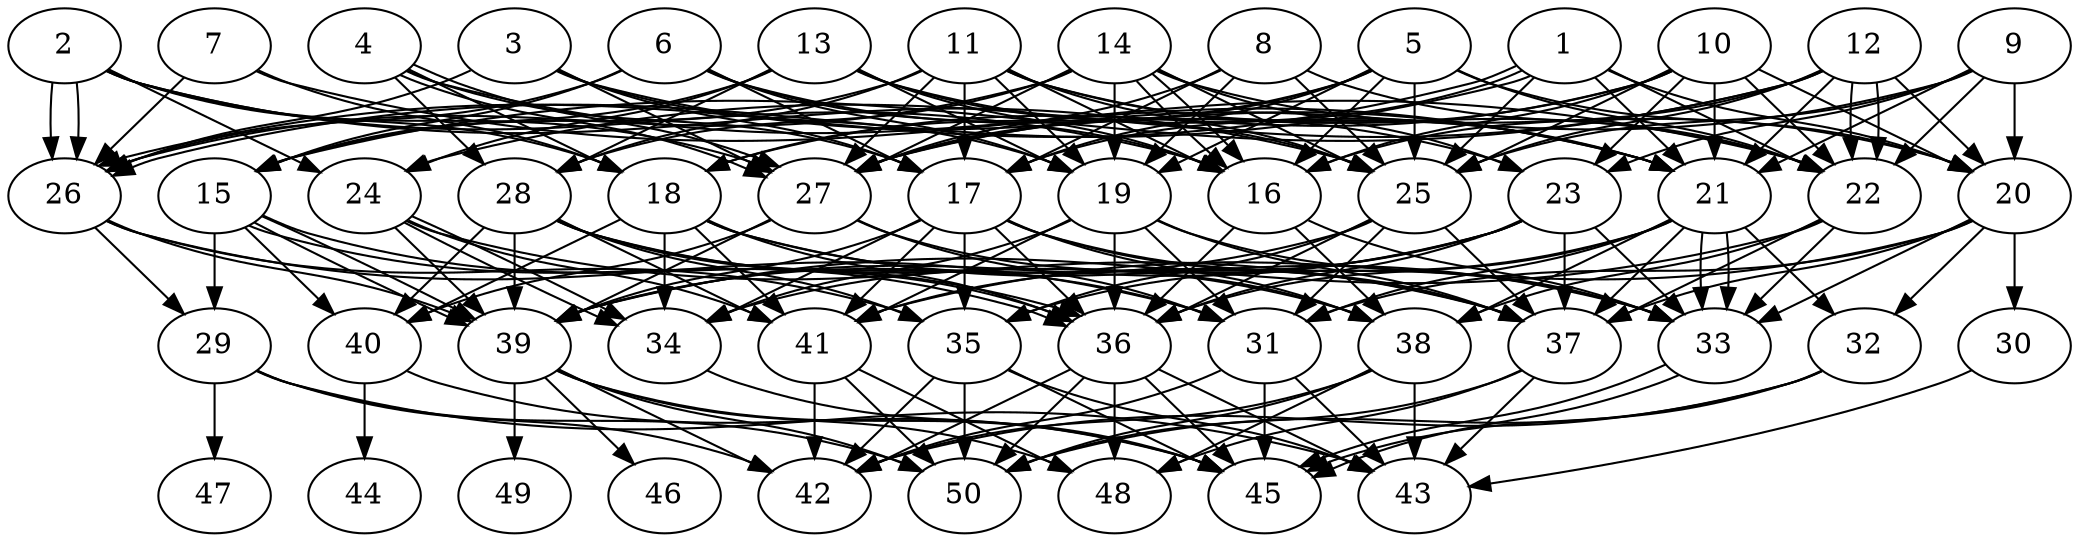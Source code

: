 // DAG automatically generated by daggen at Thu Oct  3 14:07:57 2019
// ./daggen --dot -n 50 --ccr 0.5 --fat 0.7 --regular 0.9 --density 0.7 --mindata 5242880 --maxdata 52428800 
digraph G {
  1 [size="70965248", alpha="0.08", expect_size="35482624"] 
  1 -> 17 [size ="35482624"]
  1 -> 20 [size ="35482624"]
  1 -> 21 [size ="35482624"]
  1 -> 22 [size ="35482624"]
  1 -> 25 [size ="35482624"]
  1 -> 26 [size ="35482624"]
  1 -> 26 [size ="35482624"]
  2 [size="48379904", alpha="0.03", expect_size="24189952"] 
  2 -> 16 [size ="24189952"]
  2 -> 18 [size ="24189952"]
  2 -> 24 [size ="24189952"]
  2 -> 25 [size ="24189952"]
  2 -> 26 [size ="24189952"]
  2 -> 26 [size ="24189952"]
  2 -> 27 [size ="24189952"]
  3 [size="78688256", alpha="0.06", expect_size="39344128"] 
  3 -> 17 [size ="39344128"]
  3 -> 19 [size ="39344128"]
  3 -> 21 [size ="39344128"]
  3 -> 26 [size ="39344128"]
  3 -> 27 [size ="39344128"]
  4 [size="75132928", alpha="0.13", expect_size="37566464"] 
  4 -> 17 [size ="37566464"]
  4 -> 18 [size ="37566464"]
  4 -> 21 [size ="37566464"]
  4 -> 27 [size ="37566464"]
  4 -> 27 [size ="37566464"]
  4 -> 28 [size ="37566464"]
  5 [size="26286080", alpha="0.15", expect_size="13143040"] 
  5 -> 16 [size ="13143040"]
  5 -> 17 [size ="13143040"]
  5 -> 18 [size ="13143040"]
  5 -> 19 [size ="13143040"]
  5 -> 20 [size ="13143040"]
  5 -> 22 [size ="13143040"]
  5 -> 25 [size ="13143040"]
  5 -> 27 [size ="13143040"]
  6 [size="64120832", alpha="0.08", expect_size="32060416"] 
  6 -> 15 [size ="32060416"]
  6 -> 16 [size ="32060416"]
  6 -> 17 [size ="32060416"]
  6 -> 19 [size ="32060416"]
  6 -> 23 [size ="32060416"]
  6 -> 26 [size ="32060416"]
  7 [size="84217856", alpha="0.10", expect_size="42108928"] 
  7 -> 18 [size ="42108928"]
  7 -> 22 [size ="42108928"]
  7 -> 26 [size ="42108928"]
  8 [size="94652416", alpha="0.20", expect_size="47326208"] 
  8 -> 17 [size ="47326208"]
  8 -> 19 [size ="47326208"]
  8 -> 22 [size ="47326208"]
  8 -> 25 [size ="47326208"]
  8 -> 27 [size ="47326208"]
  9 [size="30777344", alpha="0.12", expect_size="15388672"] 
  9 -> 20 [size ="15388672"]
  9 -> 21 [size ="15388672"]
  9 -> 22 [size ="15388672"]
  9 -> 23 [size ="15388672"]
  9 -> 25 [size ="15388672"]
  9 -> 27 [size ="15388672"]
  10 [size="49078272", alpha="0.13", expect_size="24539136"] 
  10 -> 16 [size ="24539136"]
  10 -> 18 [size ="24539136"]
  10 -> 20 [size ="24539136"]
  10 -> 21 [size ="24539136"]
  10 -> 22 [size ="24539136"]
  10 -> 23 [size ="24539136"]
  10 -> 25 [size ="24539136"]
  10 -> 27 [size ="24539136"]
  11 [size="56600576", alpha="0.03", expect_size="28300288"] 
  11 -> 15 [size ="28300288"]
  11 -> 16 [size ="28300288"]
  11 -> 17 [size ="28300288"]
  11 -> 19 [size ="28300288"]
  11 -> 21 [size ="28300288"]
  11 -> 22 [size ="28300288"]
  11 -> 25 [size ="28300288"]
  11 -> 27 [size ="28300288"]
  11 -> 28 [size ="28300288"]
  12 [size="94087168", alpha="0.15", expect_size="47043584"] 
  12 -> 15 [size ="47043584"]
  12 -> 16 [size ="47043584"]
  12 -> 20 [size ="47043584"]
  12 -> 21 [size ="47043584"]
  12 -> 22 [size ="47043584"]
  12 -> 22 [size ="47043584"]
  12 -> 24 [size ="47043584"]
  12 -> 25 [size ="47043584"]
  13 [size="15878144", alpha="0.09", expect_size="7939072"] 
  13 -> 15 [size ="7939072"]
  13 -> 16 [size ="7939072"]
  13 -> 19 [size ="7939072"]
  13 -> 21 [size ="7939072"]
  13 -> 24 [size ="7939072"]
  13 -> 25 [size ="7939072"]
  13 -> 28 [size ="7939072"]
  14 [size="43708416", alpha="0.03", expect_size="21854208"] 
  14 -> 16 [size ="21854208"]
  14 -> 16 [size ="21854208"]
  14 -> 19 [size ="21854208"]
  14 -> 20 [size ="21854208"]
  14 -> 23 [size ="21854208"]
  14 -> 25 [size ="21854208"]
  14 -> 26 [size ="21854208"]
  14 -> 27 [size ="21854208"]
  14 -> 28 [size ="21854208"]
  15 [size="10878976", alpha="0.19", expect_size="5439488"] 
  15 -> 29 [size ="5439488"]
  15 -> 36 [size ="5439488"]
  15 -> 36 [size ="5439488"]
  15 -> 39 [size ="5439488"]
  15 -> 39 [size ="5439488"]
  15 -> 40 [size ="5439488"]
  16 [size="83388416", alpha="0.16", expect_size="41694208"] 
  16 -> 33 [size ="41694208"]
  16 -> 36 [size ="41694208"]
  16 -> 38 [size ="41694208"]
  17 [size="27527168", alpha="0.07", expect_size="13763584"] 
  17 -> 33 [size ="13763584"]
  17 -> 34 [size ="13763584"]
  17 -> 35 [size ="13763584"]
  17 -> 36 [size ="13763584"]
  17 -> 37 [size ="13763584"]
  17 -> 38 [size ="13763584"]
  17 -> 39 [size ="13763584"]
  17 -> 41 [size ="13763584"]
  18 [size="73869312", alpha="0.15", expect_size="36934656"] 
  18 -> 33 [size ="36934656"]
  18 -> 34 [size ="36934656"]
  18 -> 36 [size ="36934656"]
  18 -> 37 [size ="36934656"]
  18 -> 40 [size ="36934656"]
  18 -> 41 [size ="36934656"]
  19 [size="72429568", alpha="0.05", expect_size="36214784"] 
  19 -> 31 [size ="36214784"]
  19 -> 33 [size ="36214784"]
  19 -> 34 [size ="36214784"]
  19 -> 36 [size ="36214784"]
  19 -> 37 [size ="36214784"]
  19 -> 41 [size ="36214784"]
  20 [size="36255744", alpha="0.05", expect_size="18127872"] 
  20 -> 30 [size ="18127872"]
  20 -> 31 [size ="18127872"]
  20 -> 32 [size ="18127872"]
  20 -> 33 [size ="18127872"]
  20 -> 37 [size ="18127872"]
  20 -> 41 [size ="18127872"]
  21 [size="99676160", alpha="0.18", expect_size="49838080"] 
  21 -> 31 [size ="49838080"]
  21 -> 32 [size ="49838080"]
  21 -> 33 [size ="49838080"]
  21 -> 33 [size ="49838080"]
  21 -> 35 [size ="49838080"]
  21 -> 36 [size ="49838080"]
  21 -> 37 [size ="49838080"]
  21 -> 38 [size ="49838080"]
  22 [size="19963904", alpha="0.19", expect_size="9981952"] 
  22 -> 33 [size ="9981952"]
  22 -> 37 [size ="9981952"]
  22 -> 38 [size ="9981952"]
  22 -> 39 [size ="9981952"]
  23 [size="90982400", alpha="0.14", expect_size="45491200"] 
  23 -> 33 [size ="45491200"]
  23 -> 34 [size ="45491200"]
  23 -> 36 [size ="45491200"]
  23 -> 37 [size ="45491200"]
  23 -> 39 [size ="45491200"]
  23 -> 41 [size ="45491200"]
  24 [size="36947968", alpha="0.03", expect_size="18473984"] 
  24 -> 34 [size ="18473984"]
  24 -> 34 [size ="18473984"]
  24 -> 37 [size ="18473984"]
  24 -> 39 [size ="18473984"]
  24 -> 41 [size ="18473984"]
  25 [size="48936960", alpha="0.15", expect_size="24468480"] 
  25 -> 31 [size ="24468480"]
  25 -> 35 [size ="24468480"]
  25 -> 36 [size ="24468480"]
  25 -> 37 [size ="24468480"]
  25 -> 39 [size ="24468480"]
  26 [size="45662208", alpha="0.18", expect_size="22831104"] 
  26 -> 29 [size ="22831104"]
  26 -> 31 [size ="22831104"]
  26 -> 35 [size ="22831104"]
  26 -> 39 [size ="22831104"]
  27 [size="25827328", alpha="0.17", expect_size="12913664"] 
  27 -> 31 [size ="12913664"]
  27 -> 38 [size ="12913664"]
  27 -> 39 [size ="12913664"]
  27 -> 40 [size ="12913664"]
  28 [size="59006976", alpha="0.15", expect_size="29503488"] 
  28 -> 31 [size ="29503488"]
  28 -> 35 [size ="29503488"]
  28 -> 36 [size ="29503488"]
  28 -> 38 [size ="29503488"]
  28 -> 39 [size ="29503488"]
  28 -> 40 [size ="29503488"]
  28 -> 41 [size ="29503488"]
  29 [size="36182016", alpha="0.16", expect_size="18091008"] 
  29 -> 42 [size ="18091008"]
  29 -> 43 [size ="18091008"]
  29 -> 47 [size ="18091008"]
  29 -> 50 [size ="18091008"]
  30 [size="61626368", alpha="0.05", expect_size="30813184"] 
  30 -> 43 [size ="30813184"]
  31 [size="86310912", alpha="0.05", expect_size="43155456"] 
  31 -> 42 [size ="43155456"]
  31 -> 43 [size ="43155456"]
  31 -> 45 [size ="43155456"]
  32 [size="76345344", alpha="0.02", expect_size="38172672"] 
  32 -> 42 [size ="38172672"]
  32 -> 45 [size ="38172672"]
  32 -> 50 [size ="38172672"]
  33 [size="69621760", alpha="0.20", expect_size="34810880"] 
  33 -> 45 [size ="34810880"]
  33 -> 45 [size ="34810880"]
  34 [size="39972864", alpha="0.05", expect_size="19986432"] 
  34 -> 45 [size ="19986432"]
  35 [size="52049920", alpha="0.10", expect_size="26024960"] 
  35 -> 42 [size ="26024960"]
  35 -> 43 [size ="26024960"]
  35 -> 45 [size ="26024960"]
  35 -> 50 [size ="26024960"]
  36 [size="27279360", alpha="0.11", expect_size="13639680"] 
  36 -> 42 [size ="13639680"]
  36 -> 43 [size ="13639680"]
  36 -> 45 [size ="13639680"]
  36 -> 48 [size ="13639680"]
  36 -> 50 [size ="13639680"]
  37 [size="19298304", alpha="0.15", expect_size="9649152"] 
  37 -> 43 [size ="9649152"]
  37 -> 48 [size ="9649152"]
  37 -> 50 [size ="9649152"]
  38 [size="101840896", alpha="0.13", expect_size="50920448"] 
  38 -> 42 [size ="50920448"]
  38 -> 43 [size ="50920448"]
  38 -> 48 [size ="50920448"]
  38 -> 50 [size ="50920448"]
  39 [size="75958272", alpha="0.04", expect_size="37979136"] 
  39 -> 42 [size ="37979136"]
  39 -> 45 [size ="37979136"]
  39 -> 46 [size ="37979136"]
  39 -> 48 [size ="37979136"]
  39 -> 49 [size ="37979136"]
  39 -> 50 [size ="37979136"]
  40 [size="56315904", alpha="0.00", expect_size="28157952"] 
  40 -> 44 [size ="28157952"]
  40 -> 45 [size ="28157952"]
  41 [size="81504256", alpha="0.15", expect_size="40752128"] 
  41 -> 42 [size ="40752128"]
  41 -> 48 [size ="40752128"]
  41 -> 50 [size ="40752128"]
  42 [size="103270400", alpha="0.13", expect_size="51635200"] 
  43 [size="16472064", alpha="0.07", expect_size="8236032"] 
  44 [size="15247360", alpha="0.07", expect_size="7623680"] 
  45 [size="38449152", alpha="0.15", expect_size="19224576"] 
  46 [size="86472704", alpha="0.11", expect_size="43236352"] 
  47 [size="43474944", alpha="0.09", expect_size="21737472"] 
  48 [size="20871168", alpha="0.18", expect_size="10435584"] 
  49 [size="82046976", alpha="0.13", expect_size="41023488"] 
  50 [size="100202496", alpha="0.18", expect_size="50101248"] 
}
